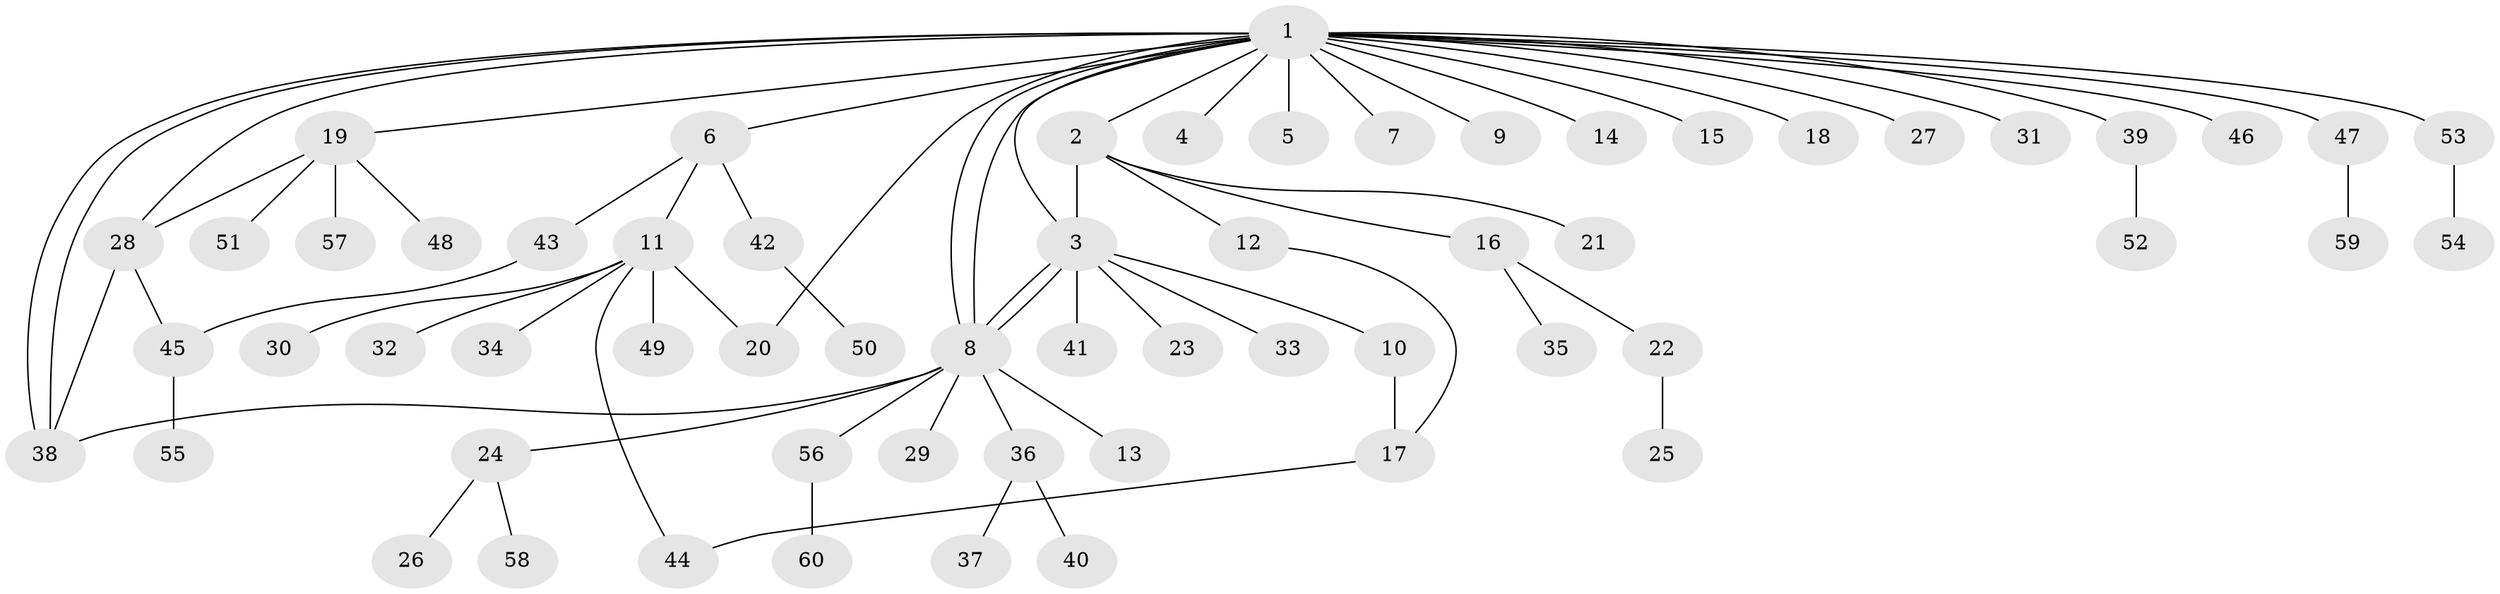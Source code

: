 // Generated by graph-tools (version 1.1) at 2025/01/03/09/25 03:01:41]
// undirected, 60 vertices, 71 edges
graph export_dot {
graph [start="1"]
  node [color=gray90,style=filled];
  1;
  2;
  3;
  4;
  5;
  6;
  7;
  8;
  9;
  10;
  11;
  12;
  13;
  14;
  15;
  16;
  17;
  18;
  19;
  20;
  21;
  22;
  23;
  24;
  25;
  26;
  27;
  28;
  29;
  30;
  31;
  32;
  33;
  34;
  35;
  36;
  37;
  38;
  39;
  40;
  41;
  42;
  43;
  44;
  45;
  46;
  47;
  48;
  49;
  50;
  51;
  52;
  53;
  54;
  55;
  56;
  57;
  58;
  59;
  60;
  1 -- 2;
  1 -- 3;
  1 -- 4;
  1 -- 5;
  1 -- 6;
  1 -- 7;
  1 -- 8;
  1 -- 8;
  1 -- 9;
  1 -- 14;
  1 -- 15;
  1 -- 18;
  1 -- 19;
  1 -- 20;
  1 -- 27;
  1 -- 28;
  1 -- 31;
  1 -- 38;
  1 -- 38;
  1 -- 39;
  1 -- 46;
  1 -- 47;
  1 -- 53;
  2 -- 3;
  2 -- 12;
  2 -- 16;
  2 -- 21;
  3 -- 8;
  3 -- 8;
  3 -- 10;
  3 -- 23;
  3 -- 33;
  3 -- 41;
  6 -- 11;
  6 -- 42;
  6 -- 43;
  8 -- 13;
  8 -- 24;
  8 -- 29;
  8 -- 36;
  8 -- 38;
  8 -- 56;
  10 -- 17;
  11 -- 20;
  11 -- 30;
  11 -- 32;
  11 -- 34;
  11 -- 44;
  11 -- 49;
  12 -- 17;
  16 -- 22;
  16 -- 35;
  17 -- 44;
  19 -- 28;
  19 -- 48;
  19 -- 51;
  19 -- 57;
  22 -- 25;
  24 -- 26;
  24 -- 58;
  28 -- 38;
  28 -- 45;
  36 -- 37;
  36 -- 40;
  39 -- 52;
  42 -- 50;
  43 -- 45;
  45 -- 55;
  47 -- 59;
  53 -- 54;
  56 -- 60;
}
